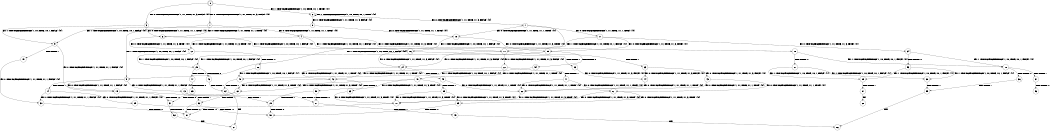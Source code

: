 digraph BCG {
size = "7, 10.5";
center = TRUE;
node [shape = circle];
0 [peripheries = 2];
0 -> 1 [label = "EX !0 !ATOMIC_EXCH_BRANCH (1, +1, TRUE, +1, 3, FALSE) !{0}"];
0 -> 2 [label = "EX !1 !ATOMIC_EXCH_BRANCH (1, +0, TRUE, +0, 1, TRUE) !{0}"];
0 -> 3 [label = "EX !0 !ATOMIC_EXCH_BRANCH (1, +1, TRUE, +1, 3, FALSE) !{0}"];
1 -> 4 [label = "EX !0 !ATOMIC_EXCH_BRANCH (1, +1, TRUE, +1, 1, TRUE) !{0}"];
1 -> 5 [label = "EX !1 !ATOMIC_EXCH_BRANCH (1, +0, TRUE, +0, 1, FALSE) !{0}"];
1 -> 6 [label = "EX !0 !ATOMIC_EXCH_BRANCH (1, +1, TRUE, +1, 1, TRUE) !{0}"];
2 -> 2 [label = "EX !1 !ATOMIC_EXCH_BRANCH (1, +0, TRUE, +0, 1, TRUE) !{0}"];
2 -> 7 [label = "EX !0 !ATOMIC_EXCH_BRANCH (1, +1, TRUE, +1, 3, FALSE) !{0}"];
2 -> 8 [label = "EX !0 !ATOMIC_EXCH_BRANCH (1, +1, TRUE, +1, 3, FALSE) !{0}"];
3 -> 9 [label = "EX !1 !ATOMIC_EXCH_BRANCH (1, +0, TRUE, +0, 1, FALSE) !{0}"];
3 -> 6 [label = "EX !0 !ATOMIC_EXCH_BRANCH (1, +1, TRUE, +1, 1, TRUE) !{0}"];
4 -> 10 [label = "EX !0 !ATOMIC_EXCH_BRANCH (1, +1, TRUE, +1, 3, TRUE) !{0}"];
4 -> 11 [label = "EX !1 !ATOMIC_EXCH_BRANCH (1, +0, TRUE, +0, 1, FALSE) !{0}"];
4 -> 12 [label = "EX !0 !ATOMIC_EXCH_BRANCH (1, +1, TRUE, +1, 3, TRUE) !{0}"];
5 -> 13 [label = "EX !0 !ATOMIC_EXCH_BRANCH (1, +1, TRUE, +1, 1, FALSE) !{0}"];
5 -> 14 [label = "TERMINATE !1"];
5 -> 15 [label = "EX !0 !ATOMIC_EXCH_BRANCH (1, +1, TRUE, +1, 1, FALSE) !{0}"];
6 -> 16 [label = "EX !1 !ATOMIC_EXCH_BRANCH (1, +0, TRUE, +0, 1, FALSE) !{0}"];
6 -> 12 [label = "EX !0 !ATOMIC_EXCH_BRANCH (1, +1, TRUE, +1, 3, TRUE) !{0}"];
7 -> 17 [label = "EX !0 !ATOMIC_EXCH_BRANCH (1, +1, TRUE, +1, 1, TRUE) !{0}"];
7 -> 5 [label = "EX !1 !ATOMIC_EXCH_BRANCH (1, +0, TRUE, +0, 1, FALSE) !{0}"];
7 -> 18 [label = "EX !0 !ATOMIC_EXCH_BRANCH (1, +1, TRUE, +1, 1, TRUE) !{0}"];
8 -> 9 [label = "EX !1 !ATOMIC_EXCH_BRANCH (1, +0, TRUE, +0, 1, FALSE) !{0}"];
8 -> 18 [label = "EX !0 !ATOMIC_EXCH_BRANCH (1, +1, TRUE, +1, 1, TRUE) !{0}"];
9 -> 19 [label = "TERMINATE !1"];
9 -> 15 [label = "EX !0 !ATOMIC_EXCH_BRANCH (1, +1, TRUE, +1, 1, FALSE) !{0}"];
10 -> 20 [label = "EX !1 !ATOMIC_EXCH_BRANCH (1, +0, TRUE, +0, 1, FALSE) !{0}"];
10 -> 21 [label = "TERMINATE !0"];
11 -> 22 [label = "EX !0 !ATOMIC_EXCH_BRANCH (1, +1, TRUE, +1, 3, FALSE) !{0}"];
11 -> 23 [label = "TERMINATE !1"];
11 -> 24 [label = "EX !0 !ATOMIC_EXCH_BRANCH (1, +1, TRUE, +1, 3, FALSE) !{0}"];
12 -> 25 [label = "EX !1 !ATOMIC_EXCH_BRANCH (1, +0, TRUE, +0, 1, FALSE) !{0}"];
12 -> 26 [label = "TERMINATE !0"];
13 -> 27 [label = "TERMINATE !0"];
13 -> 28 [label = "TERMINATE !1"];
14 -> 29 [label = "EX !0 !ATOMIC_EXCH_BRANCH (1, +1, TRUE, +1, 1, FALSE) !{0}"];
14 -> 30 [label = "EX !0 !ATOMIC_EXCH_BRANCH (1, +1, TRUE, +1, 1, FALSE) !{0}"];
15 -> 31 [label = "TERMINATE !0"];
15 -> 32 [label = "TERMINATE !1"];
16 -> 33 [label = "TERMINATE !1"];
16 -> 24 [label = "EX !0 !ATOMIC_EXCH_BRANCH (1, +1, TRUE, +1, 3, FALSE) !{0}"];
17 -> 34 [label = "EX !0 !ATOMIC_EXCH_BRANCH (1, +1, TRUE, +1, 3, TRUE) !{0}"];
17 -> 11 [label = "EX !1 !ATOMIC_EXCH_BRANCH (1, +0, TRUE, +0, 1, FALSE) !{0}"];
17 -> 35 [label = "EX !0 !ATOMIC_EXCH_BRANCH (1, +1, TRUE, +1, 3, TRUE) !{0}"];
18 -> 16 [label = "EX !1 !ATOMIC_EXCH_BRANCH (1, +0, TRUE, +0, 1, FALSE) !{0}"];
18 -> 35 [label = "EX !0 !ATOMIC_EXCH_BRANCH (1, +1, TRUE, +1, 3, TRUE) !{0}"];
19 -> 30 [label = "EX !0 !ATOMIC_EXCH_BRANCH (1, +1, TRUE, +1, 1, FALSE) !{0}"];
20 -> 36 [label = "TERMINATE !0"];
20 -> 37 [label = "TERMINATE !1"];
21 -> 38 [label = "EX !1 !ATOMIC_EXCH_BRANCH (1, +0, TRUE, +0, 1, FALSE) !{1}"];
21 -> 39 [label = "EX !1 !ATOMIC_EXCH_BRANCH (1, +0, TRUE, +0, 1, FALSE) !{1}"];
22 -> 40 [label = "EX !0 !ATOMIC_EXCH_BRANCH (1, +1, TRUE, +1, 1, TRUE) !{0}"];
22 -> 41 [label = "TERMINATE !1"];
22 -> 42 [label = "EX !0 !ATOMIC_EXCH_BRANCH (1, +1, TRUE, +1, 1, TRUE) !{0}"];
23 -> 43 [label = "EX !0 !ATOMIC_EXCH_BRANCH (1, +1, TRUE, +1, 3, FALSE) !{0}"];
23 -> 44 [label = "EX !0 !ATOMIC_EXCH_BRANCH (1, +1, TRUE, +1, 3, FALSE) !{0}"];
24 -> 45 [label = "TERMINATE !1"];
24 -> 42 [label = "EX !0 !ATOMIC_EXCH_BRANCH (1, +1, TRUE, +1, 1, TRUE) !{0}"];
25 -> 46 [label = "TERMINATE !0"];
25 -> 47 [label = "TERMINATE !1"];
26 -> 48 [label = "EX !1 !ATOMIC_EXCH_BRANCH (1, +0, TRUE, +0, 1, FALSE) !{1}"];
27 -> 49 [label = "TERMINATE !1"];
28 -> 50 [label = "TERMINATE !0"];
29 -> 50 [label = "TERMINATE !0"];
30 -> 51 [label = "TERMINATE !0"];
31 -> 52 [label = "TERMINATE !1"];
32 -> 51 [label = "TERMINATE !0"];
33 -> 44 [label = "EX !0 !ATOMIC_EXCH_BRANCH (1, +1, TRUE, +1, 3, FALSE) !{0}"];
34 -> 20 [label = "EX !1 !ATOMIC_EXCH_BRANCH (1, +0, TRUE, +0, 1, FALSE) !{0}"];
34 -> 53 [label = "TERMINATE !0"];
35 -> 25 [label = "EX !1 !ATOMIC_EXCH_BRANCH (1, +0, TRUE, +0, 1, FALSE) !{0}"];
35 -> 54 [label = "TERMINATE !0"];
36 -> 55 [label = "TERMINATE !1"];
37 -> 56 [label = "TERMINATE !0"];
38 -> 55 [label = "TERMINATE !1"];
39 -> 57 [label = "TERMINATE !1"];
40 -> 58 [label = "EX !0 !ATOMIC_EXCH_BRANCH (1, +1, TRUE, +1, 3, TRUE) !{0}"];
40 -> 59 [label = "TERMINATE !1"];
40 -> 60 [label = "EX !0 !ATOMIC_EXCH_BRANCH (1, +1, TRUE, +1, 3, TRUE) !{0}"];
41 -> 61 [label = "EX !0 !ATOMIC_EXCH_BRANCH (1, +1, TRUE, +1, 1, TRUE) !{0}"];
41 -> 62 [label = "EX !0 !ATOMIC_EXCH_BRANCH (1, +1, TRUE, +1, 1, TRUE) !{0}"];
42 -> 63 [label = "TERMINATE !1"];
42 -> 60 [label = "EX !0 !ATOMIC_EXCH_BRANCH (1, +1, TRUE, +1, 3, TRUE) !{0}"];
43 -> 61 [label = "EX !0 !ATOMIC_EXCH_BRANCH (1, +1, TRUE, +1, 1, TRUE) !{0}"];
43 -> 62 [label = "EX !0 !ATOMIC_EXCH_BRANCH (1, +1, TRUE, +1, 1, TRUE) !{0}"];
44 -> 62 [label = "EX !0 !ATOMIC_EXCH_BRANCH (1, +1, TRUE, +1, 1, TRUE) !{0}"];
45 -> 62 [label = "EX !0 !ATOMIC_EXCH_BRANCH (1, +1, TRUE, +1, 1, TRUE) !{0}"];
46 -> 64 [label = "TERMINATE !1"];
47 -> 65 [label = "TERMINATE !0"];
48 -> 64 [label = "TERMINATE !1"];
49 -> 66 [label = "exit"];
52 -> 67 [label = "exit"];
53 -> 38 [label = "EX !1 !ATOMIC_EXCH_BRANCH (1, +0, TRUE, +0, 1, FALSE) !{1}"];
53 -> 39 [label = "EX !1 !ATOMIC_EXCH_BRANCH (1, +0, TRUE, +0, 1, FALSE) !{1}"];
54 -> 48 [label = "EX !1 !ATOMIC_EXCH_BRANCH (1, +0, TRUE, +0, 1, FALSE) !{1}"];
55 -> 66 [label = "exit"];
57 -> 68 [label = "exit"];
58 -> 27 [label = "TERMINATE !0"];
58 -> 28 [label = "TERMINATE !1"];
59 -> 69 [label = "EX !0 !ATOMIC_EXCH_BRANCH (1, +1, TRUE, +1, 3, TRUE) !{0}"];
59 -> 70 [label = "EX !0 !ATOMIC_EXCH_BRANCH (1, +1, TRUE, +1, 3, TRUE) !{0}"];
60 -> 31 [label = "TERMINATE !0"];
60 -> 32 [label = "TERMINATE !1"];
61 -> 69 [label = "EX !0 !ATOMIC_EXCH_BRANCH (1, +1, TRUE, +1, 3, TRUE) !{0}"];
61 -> 70 [label = "EX !0 !ATOMIC_EXCH_BRANCH (1, +1, TRUE, +1, 3, TRUE) !{0}"];
62 -> 70 [label = "EX !0 !ATOMIC_EXCH_BRANCH (1, +1, TRUE, +1, 3, TRUE) !{0}"];
63 -> 70 [label = "EX !0 !ATOMIC_EXCH_BRANCH (1, +1, TRUE, +1, 3, TRUE) !{0}"];
64 -> 67 [label = "exit"];
69 -> 50 [label = "TERMINATE !0"];
70 -> 51 [label = "TERMINATE !0"];
}

